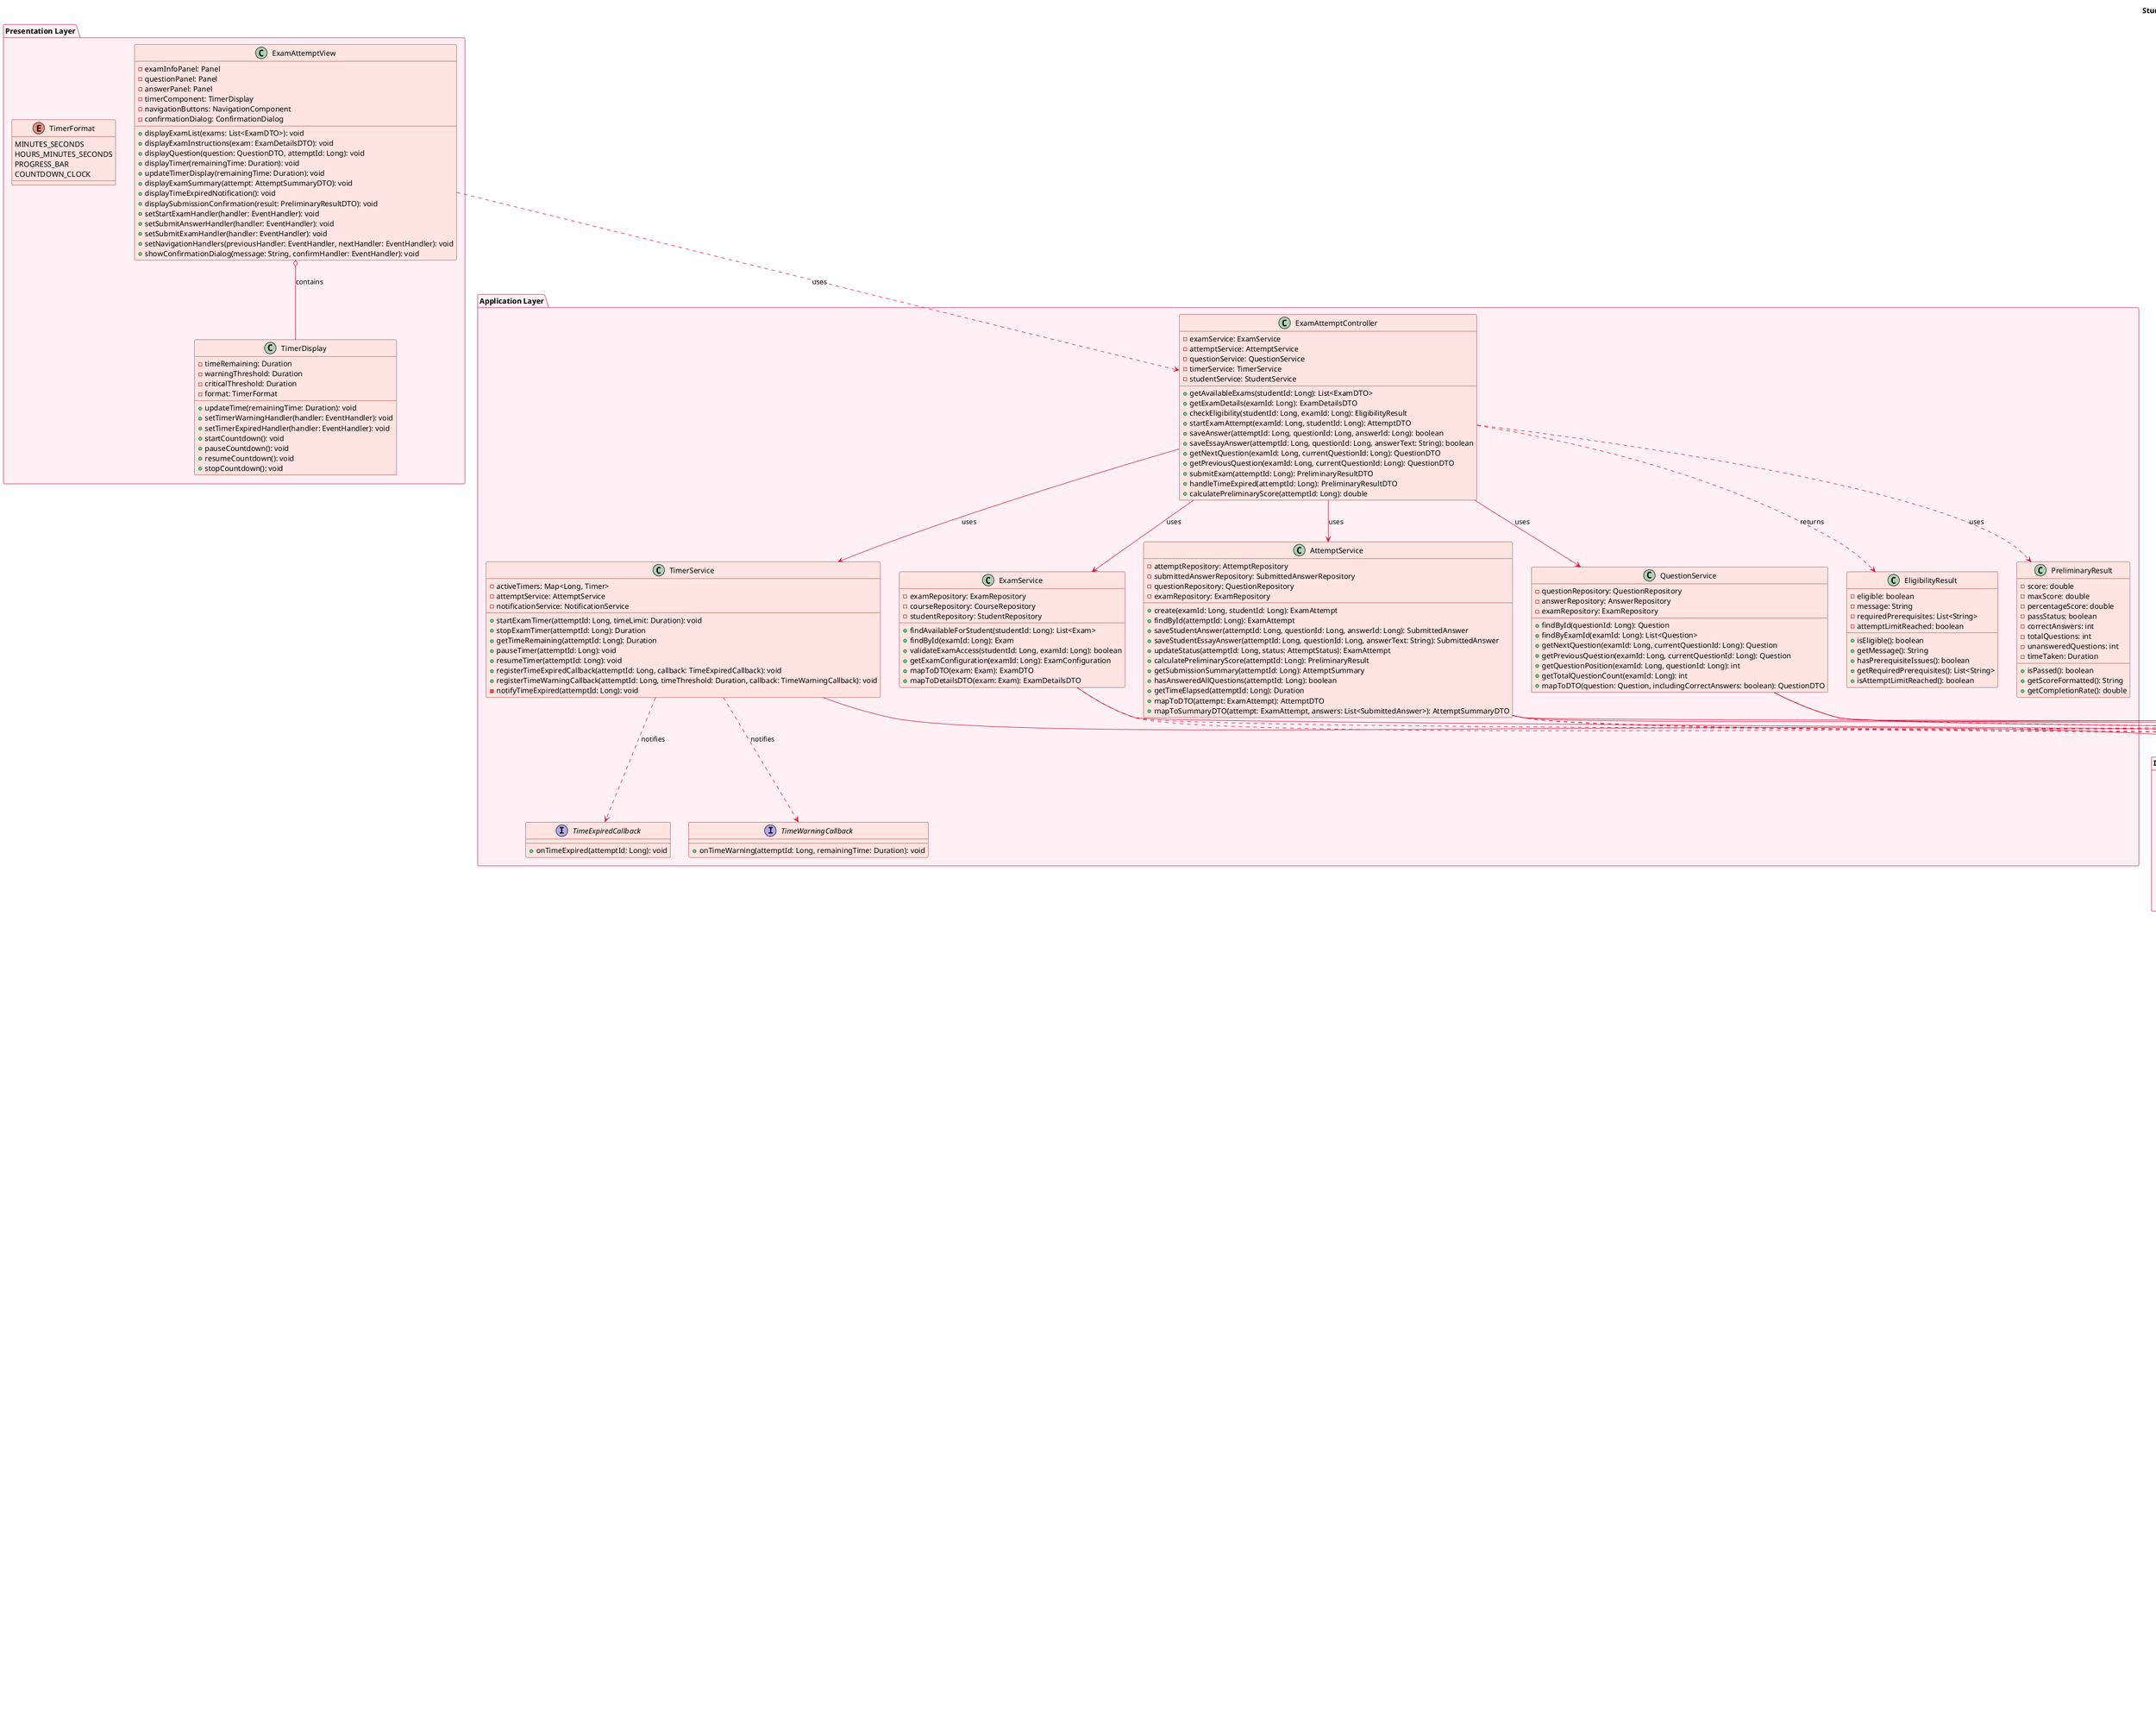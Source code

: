 @startuml
title Student Exam Attempt - VOPC (Design Level)

skinparam class {
  BackgroundColor MistyRose
  ArrowColor Crimson
  BorderColor DarkRed
}

skinparam package {
  BackgroundColor LavenderBlush
  BorderColor PaleVioletRed
}

package "Presentation Layer" {
  class "ExamAttemptView" as EAV {
    - examInfoPanel: Panel
    - questionPanel: Panel
    - answerPanel: Panel
    - timerComponent: TimerDisplay
    - navigationButtons: NavigationComponent
    - confirmationDialog: ConfirmationDialog
    + displayExamList(exams: List<ExamDTO>): void
    + displayExamInstructions(exam: ExamDetailsDTO): void
    + displayQuestion(question: QuestionDTO, attemptId: Long): void
    + displayTimer(remainingTime: Duration): void
    + updateTimerDisplay(remainingTime: Duration): void
    + displayExamSummary(attempt: AttemptSummaryDTO): void
    + displayTimeExpiredNotification(): void
    + displaySubmissionConfirmation(result: PreliminaryResultDTO): void
    + setStartExamHandler(handler: EventHandler): void
    + setSubmitAnswerHandler(handler: EventHandler): void
    + setSubmitExamHandler(handler: EventHandler): void
    + setNavigationHandlers(previousHandler: EventHandler, nextHandler: EventHandler): void
    + showConfirmationDialog(message: String, confirmHandler: EventHandler): void
  }
  
  class "TimerDisplay" as TD {
    - timeRemaining: Duration
    - warningThreshold: Duration
    - criticalThreshold: Duration
    - format: TimerFormat
    + updateTime(remainingTime: Duration): void
    + setTimerWarningHandler(handler: EventHandler): void
    + setTimerExpiredHandler(handler: EventHandler): void
    + startCountdown(): void
    + pauseCountdown(): void
    + resumeCountdown(): void
    + stopCountdown(): void
  }
  
  enum "TimerFormat" as TF {
    MINUTES_SECONDS
    HOURS_MINUTES_SECONDS
    PROGRESS_BAR
    COUNTDOWN_CLOCK
  }
}

package "Application Layer" {
  class "ExamAttemptController" as EAC {
    - examService: ExamService
    - attemptService: AttemptService
    - questionService: QuestionService
    - timerService: TimerService
    - studentService: StudentService
    + getAvailableExams(studentId: Long): List<ExamDTO>
    + getExamDetails(examId: Long): ExamDetailsDTO
    + checkEligibility(studentId: Long, examId: Long): EligibilityResult
    + startExamAttempt(examId: Long, studentId: Long): AttemptDTO
    + saveAnswer(attemptId: Long, questionId: Long, answerId: Long): boolean
    + saveEssayAnswer(attemptId: Long, questionId: Long, answerText: String): boolean
    + getNextQuestion(examId: Long, currentQuestionId: Long): QuestionDTO
    + getPreviousQuestion(examId: Long, currentQuestionId: Long): QuestionDTO
    + submitExam(attemptId: Long): PreliminaryResultDTO
    + handleTimeExpired(attemptId: Long): PreliminaryResultDTO
    + calculatePreliminaryScore(attemptId: Long): double
  }
  
  class "TimerService" as TS {
    - activeTimers: Map<Long, Timer>
    - attemptService: AttemptService
    - notificationService: NotificationService
    + startExamTimer(attemptId: Long, timeLimit: Duration): void
    + stopExamTimer(attemptId: Long): Duration
    + getTimeRemaining(attemptId: Long): Duration
    + pauseTimer(attemptId: Long): void
    + resumeTimer(attemptId: Long): void
    + registerTimeExpiredCallback(attemptId: Long, callback: TimeExpiredCallback): void
    + registerTimeWarningCallback(attemptId: Long, timeThreshold: Duration, callback: TimeWarningCallback): void
    - notifyTimeExpired(attemptId: Long): void
  }
  
  class "ExamService" as ES {
    - examRepository: ExamRepository
    - courseRepository: CourseRepository
    - studentRepository: StudentRepository
    + findAvailableForStudent(studentId: Long): List<Exam>
    + findById(examId: Long): Exam
    + validateExamAccess(studentId: Long, examId: Long): boolean
    + getExamConfiguration(examId: Long): ExamConfiguration
    + mapToDTO(exam: Exam): ExamDTO
    + mapToDetailsDTO(exam: Exam): ExamDetailsDTO
  }
  
  class "AttemptService" as AS {
    - attemptRepository: AttemptRepository
    - submittedAnswerRepository: SubmittedAnswerRepository
    - questionRepository: QuestionRepository
    - examRepository: ExamRepository
    + create(examId: Long, studentId: Long): ExamAttempt
    + findById(attemptId: Long): ExamAttempt
    + saveStudentAnswer(attemptId: Long, questionId: Long, answerId: Long): SubmittedAnswer
    + saveStudentEssayAnswer(attemptId: Long, questionId: Long, answerText: String): SubmittedAnswer
    + updateStatus(attemptId: Long, status: AttemptStatus): ExamAttempt
    + calculatePreliminaryScore(attemptId: Long): PreliminaryResult
    + getSubmissionSummary(attemptId: Long): AttemptSummary
    + hasAnsweredAllQuestions(attemptId: Long): boolean
    + getTimeElapsed(attemptId: Long): Duration
    + mapToDTO(attempt: ExamAttempt): AttemptDTO
    + mapToSummaryDTO(attempt: ExamAttempt, answers: List<SubmittedAnswer>): AttemptSummaryDTO
  }
  
  class "QuestionService" as QS {
    - questionRepository: QuestionRepository
    - answerRepository: AnswerRepository
    - examRepository: ExamRepository
    + findById(questionId: Long): Question
    + findByExamId(examId: Long): List<Question>
    + getNextQuestion(examId: Long, currentQuestionId: Long): Question
    + getPreviousQuestion(examId: Long, currentQuestionId: Long): Question
    + getQuestionPosition(examId: Long, questionId: Long): int
    + getTotalQuestionCount(examId: Long): int
    + mapToDTO(question: Question, includingCorrectAnswers: boolean): QuestionDTO
  }
  
  interface "TimeExpiredCallback" as TEC {
    + onTimeExpired(attemptId: Long): void
  }
  
  interface "TimeWarningCallback" as TWC {
    + onTimeWarning(attemptId: Long, remainingTime: Duration): void
  }
  
  class "EligibilityResult" as ELR {
    - eligible: boolean
    - message: String
    - requiredPrerequisites: List<String>
    - attemptLimitReached: boolean
    + isEligible(): boolean
    + getMessage(): String
    + hasPrerequisiteIssues(): boolean
    + getRequiredPrerequisites(): List<String>
    + isAttemptLimitReached(): boolean
  }
  
  class "PreliminaryResult" as PR {
    - score: double
    - maxScore: double
    - percentageScore: double
    - passStatus: boolean
    - correctAnswers: int
    - totalQuestions: int
    - unansweredQuestions: int
    - timeTaken: Duration
    + isPassed(): boolean
    + getScoreFormatted(): String
    + getCompletionRate(): double
  }
}

package "Domain Layer" {
  interface "ExamRepository" as ER {
    + findById(examId: Long): Optional<Exam>
    + findByPublishedStatus(published: boolean): List<Exam>
    + findAvailableForStudent(studentId: Long): List<Exam>
    + findByCourseId(courseId: Long): List<Exam>
    + countAttemptsByExamAndStudent(examId: Long, studentId: Long): int
  }
  
  interface "QuestionRepository" as QR {
    + findById(questionId: Long): Optional<Question>
    + findByExamId(examId: Long): List<Question>
    + findNextQuestion(examId: Long, currentOrder: int): Optional<Question>
    + findPreviousQuestion(examId: Long, currentOrder: int): Optional<Question>
    + countByExamId(examId: Long): int
  }
  
  interface "AnswerRepository" as AR {
    + findById(answerId: Long): Optional<Answer>
    + findByQuestionId(questionId: Long): List<Answer>
    + findCorrectAnswersByQuestionId(questionId: Long): List<Answer>
  }
  
  interface "AttemptRepository" as ATR {
    + findById(attemptId: Long): Optional<ExamAttempt>
    + findByExamId(examId: Long): List<ExamAttempt>
    + findByStudentId(studentId: Long): List<ExamAttempt>
    + findByExamAndStudent(examId: Long, studentId: Long): List<ExamAttempt>
    + save(attempt: ExamAttempt): ExamAttempt
    + update(attemptId: Long, data: Map<String, Object>): ExamAttempt
    + updateStatus(attemptId: Long, status: AttemptStatus): ExamAttempt
  }
  
  interface "SubmittedAnswerRepository" as SAR {
    + findByAttemptId(attemptId: Long): List<SubmittedAnswer>
    + findByAttemptAndQuestion(attemptId: Long, questionId: Long): Optional<SubmittedAnswer>
    + save(submittedAnswer: SubmittedAnswer): SubmittedAnswer
    + countByAttemptId(attemptId: Long): int
    + deleteByAttemptAndQuestion(attemptId: Long, questionId: Long): void
  }
  
  class "Exam" as E {
    - examId: Long
    - title: String
    - description: String
    - courseId: Long
    - createdBy: Long
    - timeLimit: Integer
    - isPublished: boolean
    - passingScore: double
    - randomizeQuestions: boolean
    - accessCode: String
    - maxAttempts: Integer
    - showAnswersAfterSubmission: boolean
    - startDate: LocalDateTime
    - endDate: LocalDateTime
    - questions: List<Question>
    + isAvailable(currentTime: LocalDateTime): boolean
    + validateAccessCode(code: String): boolean
    + isAccessCodeRequired(): boolean
    + hasTimeLimitPerQuestion(): boolean
    + getAllowedAttempts(): Integer
    + hasUnlimitedAttempts(): boolean
    + isRandomized(): boolean
    + getTimeLimit(): Duration
    + getStartDate(): LocalDateTime
    + getEndDate(): LocalDateTime
  }
  
  class "Question" as Q {
    - questionId: Long
    - examId: Long
    - text: String
    - type: QuestionType
    - points: double
    - orderIndex: int
    - timeLimit: Integer
    - answers: List<Answer>
    - hasPartialCredit: boolean
    - shuffleAnswers: boolean
    + hasTimeLimit(): boolean
    + getTimeLimit(): Duration
    + requiresManualGrading(): boolean
    + hasMultipleCorrectAnswers(): boolean
    + getCorrectAnswersCount(): int
    + getFormattedText(): String
    + shouldShuffleAnswers(): boolean
  }
  
  class "Answer" as A {
    - answerId: Long
    - questionId: Long
    - text: String
    - isCorrect: boolean
    - explanation: String
    - orderIndex: int
    - partialCreditValue: Double
    + getFormattedText(): String
    + getTextWithoutHtml(): String
    + getPartialCreditPercentage(): double
  }
  
  class "ExamAttempt" as EA {
    - attemptId: Long
    - examId: Long
    - studentId: Long
    - startTime: LocalDateTime
    - endTime: LocalDateTime
    - status: AttemptStatus
    - currentQuestionId: Long
    - ipAddress: String
    - deviceInfo: String
    - submittedAnswers: List<SubmittedAnswer>
    + isInProgress(): boolean
    + isCompleted(): boolean
    + hasTimeExpired(currentTime: LocalDateTime): boolean
    + getRemainingTime(currentTime: LocalDateTime): Duration
    + getElapsedTime(): Duration
    + setCurrentQuestion(questionId: Long): void
    + getQuestionsAnswered(): int
    + recordEndTime(): void
    + wasSubmittedBeforeDeadline(): boolean
  }
  
  class "SubmittedAnswer" as SA {
    - submissionId: Long
    - attemptId: Long
    - questionId: Long
    - answerId: Long
    - textAnswer: String
    - submittedAt: LocalDateTime
    - timeTaken: Long
    - isCorrect: boolean
    + isEssayAnswer(): boolean
    + hasMultipleAnswerIds(): boolean
    + getAnswerIds(): List<Long>
    + getTimeTaken(): Duration
    + isPartiallyCorrect(): boolean
    + getPoints(): double
    + getMaxPoints(): double
  }
  
  enum "QuestionType" as QT {
    MULTIPLE_CHOICE
    SINGLE_CHOICE
    TRUE_FALSE
    FILL_BLANK
    ESSAY
    MATCHING
    ORDERING
  }
  
  enum "AttemptStatus" as AST {
    NOT_STARTED
    IN_PROGRESS
    SUBMITTED
    GRADED
    EXPIRED
    ABANDONED
  }
  
  class "ExamConfiguration" as EC {
    - examId: Long
    - randomizeQuestions: boolean
    - allowNavigation: boolean
    - showProgressBar: boolean
    - showTimeRemaining: boolean
    - preventCopyPaste: boolean
    - requireLockdownBrowser: boolean
    - allowCalculator: boolean
    - monitorWebcam: boolean
    + getSecurityLevel(): String
    + getNavigationMode(): String
    + getExamSettings(): Map<String, Boolean>
  }
  
  class "AttemptSummary" as ASM {
    - attemptId: Long
    - examId: Long
    - startTime: LocalDateTime
    - endTime: LocalDateTime
    - totalQuestions: int
    - answeredQuestions: int
    - preliminaryScore: double
    - maxScore: double
    - timeSpent: Duration
    - questionStatistics: Map<QuestionType, QuestionTypeStats>
    + getCompletionRate(): double
    + getPercentageScore(): double
    + getTimePerQuestion(): Duration
    + getUnansweredCount(): int
    + getQuestionTypeDistribution(): Map<String, Integer>
  }
}

package "Infrastructure Layer" {
  class "ExamRepositoryImpl" as ERI {
    - dataSource: DataSource
    + findById(examId: Long): Optional<Exam>
    + findByPublishedStatus(published: boolean): List<Exam>
    + findAvailableForStudent(studentId: Long): List<Exam>
    + findByCourseId(courseId: Long): List<Exam>
    + countAttemptsByExamAndStudent(examId: Long, studentId: Long): int
    - mapResultSetToExam(rs: ResultSet): Exam
  }
  
  class "AttemptRepositoryImpl" as ATRI {
    - dataSource: DataSource
    + findById(attemptId: Long): Optional<ExamAttempt>
    + findByExamId(examId: Long): List<ExamAttempt>
    + findByStudentId(studentId: Long): List<ExamAttempt>
    + findByExamAndStudent(examId: Long, studentId: Long): List<ExamAttempt>
    + save(attempt: ExamAttempt): ExamAttempt
    + update(attemptId: Long, data: Map<String, Object>): ExamAttempt
    + updateStatus(attemptId: Long, status: AttemptStatus): ExamAttempt
    - mapResultSetToAttempt(rs: ResultSet): ExamAttempt
  }
  
  class "TimerManager" as TM {
    - scheduledExecutor: ScheduledExecutorService
    - timerTasks: Map<Long, ScheduledFuture<?>>
    - callbackRegistry: Map<Long, Map<TimerEvent, Callback>>
    + scheduleTimer(attemptId: Long, duration: Duration, callback: Runnable): void
    + cancelTimer(attemptId: Long): void
    + pauseTimer(attemptId: Long): void
    + resumeTimer(attemptId: Long): void
    + getRemainingTime(attemptId: Long): Duration
    + registerCallback(attemptId: Long, event: TimerEvent, callback: Callback): void
    - executeCallbacks(attemptId: Long, event: TimerEvent): void
  }
  
  enum "TimerEvent" as TE {
    TIMER_STARTED
    TIMER_HALF_FINISHED
    TIMER_ALMOST_FINISHED
    TIMER_EXPIRED
    TIMER_PAUSED
    TIMER_RESUMED
  }
}

' DTOs
package "DTOs" {
  class "ExamDTO" as EDTO {
    - examId: Long
    - title: String
    - description: String
    - courseName: String
    - timeLimit: String
    - questionCount: Integer
    - availableUntil: String
    - attemptsMade: Integer
    - maxAttempts: Integer
    - passingScore: Double
  }
  
  class "ExamDetailsDTO" as EDDTO {
    - examId: Long
    - title: String
    - description: String
    - courseName: String
    - timeLimit: String
    - questionCount: Integer
    - totalPoints: Double
    - instructions: String
    - requiresAccessCode: boolean
    - hasTimeLimitPerQuestion: boolean
  }
  
  class "QuestionDTO" as QDTO {
    - questionId: Long
    - examId: Long
    - text: String
    - type: String
    - points: Double
    - answers: List<AnswerDTO>
    - orderIndex: Integer
    - timeLimit: String
    - hasTimeLimit: boolean
    - position: Integer
    - totalQuestions: Integer
  }
  
  class "AnswerDTO" as ADTO {
    - answerId: Long
    - questionId: Long
    - text: String
    - orderIndex: Integer
  }
  
  class "AttemptDTO" as ATDTO {
    - attemptId: Long
    - examId: Long
    - examTitle: String
    - status: String
    - currentQuestionId: Long
    - startTime: String
    - timeRemaining: String
  }
  
  class "AttemptSummaryDTO" as ASMDTO {
    - attemptId: Long
    - examId: Long
    - examTitle: String
    - startTime: String
    - endTime: String
    - totalQuestions: Integer
    - answeredQuestions: Integer
    - timeSpent: String
    - questionTypeDistribution: Map<String, Integer>
  }
  
  class "PreliminaryResultDTO" as PRDTO {
    - score: Double
    - maxScore: Double
    - percentageScore: Double
    - passed: boolean
    - correctAnswers: Integer
    - totalQuestions: Integer
    - unansweredQuestions: Integer
    - timeTaken: String
    - completionRate: Double
  }
}

' Relationships
EAV ..> EAC : uses
EAV o-- TD : contains
EAC --> ES : uses
EAC --> AS : uses
EAC --> QS : uses
EAC --> TS : uses
TS ..> TEC : notifies
TS ..> TWC : notifies
ES --> ER : uses
AS --> ATR : uses
AS --> SAR : uses
QS --> QR : uses
QS --> AR : uses
ERI ..|> ER : implements
ATRI ..|> ATR : implements
E "1" -- "0..*" Q : contains
Q "1" -- "0..*" A : has
EA "1" -- "0..*" SA : contains
E "1" -- "1" EC : has
E "1" -- "0..*" EA : has attempts
Q "1" -- "0..*" SA : answered by
EA "1" -- "1" ASM : summarizes
EA "1" -- "1" AST : has status
Q "1" -- "1" QT : has type
TS --> TM : uses
ES ..> EDTO : produces
ES ..> EDDTO : produces
QS ..> QDTO : produces
AS ..> ATDTO : produces
AS ..> ASMDTO : produces
EAC ..> ELR : returns
EAC ..> PR : uses

@enduml 